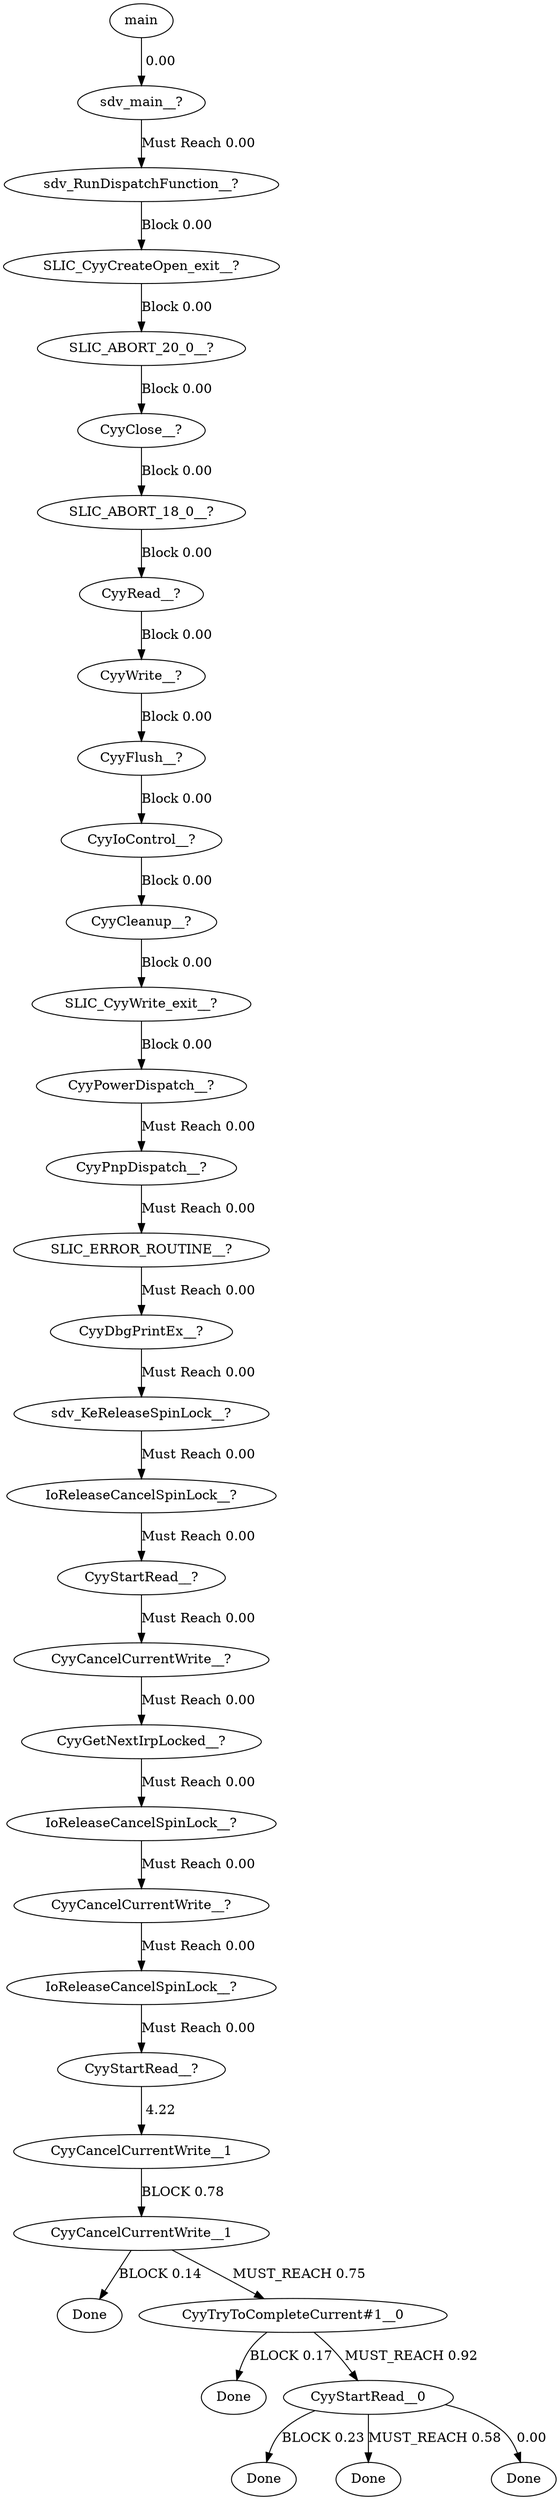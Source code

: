 digraph TG {
0 [label="main"]
1 [label="sdv_main__?"]
2 [label="sdv_RunDispatchFunction__?"]
3 [label="SLIC_CyyCreateOpen_exit__?"]
4 [label="SLIC_ABORT_20_0__?"]
5 [label="CyyClose__?"]
6 [label="SLIC_ABORT_18_0__?"]
7 [label="CyyRead__?"]
8 [label="CyyWrite__?"]
9 [label="CyyFlush__?"]
10 [label="CyyIoControl__?"]
11 [label="CyyCleanup__?"]
12 [label="SLIC_CyyWrite_exit__?"]
13 [label="CyyPowerDispatch__?"]
14 [label="CyyPnpDispatch__?"]
15 [label="SLIC_ERROR_ROUTINE__?"]
16 [label="CyyDbgPrintEx__?"]
17 [label="sdv_KeReleaseSpinLock__?"]
18 [label="IoReleaseCancelSpinLock__?"]
19 [label="CyyStartRead__?"]
20 [label="CyyCancelCurrentWrite__?"]
21 [label="CyyGetNextIrpLocked__?"]
22 [label="IoReleaseCancelSpinLock__?"]
23 [label="CyyCancelCurrentWrite__?"]
24 [label="IoReleaseCancelSpinLock__?"]
25 [label="CyyStartRead__?"]
26 [label="CyyCancelCurrentWrite__1"]
27 [label="CyyCancelCurrentWrite__1"]
28 [label="Done"]
29 [label="CyyTryToCompleteCurrent#1__0"]
30 [label="Done"]
31 [label="CyyStartRead__0"]
32 [label="Done"]
33 [label="Done"]
34 [label="Done"]
0 -> 1 [label=" 0.00"]
1 -> 2 [label="Must Reach 0.00"]
2 -> 3 [label="Block 0.00"]
3 -> 4 [label="Block 0.00"]
4 -> 5 [label="Block 0.00"]
5 -> 6 [label="Block 0.00"]
6 -> 7 [label="Block 0.00"]
7 -> 8 [label="Block 0.00"]
8 -> 9 [label="Block 0.00"]
9 -> 10 [label="Block 0.00"]
10 -> 11 [label="Block 0.00"]
11 -> 12 [label="Block 0.00"]
12 -> 13 [label="Block 0.00"]
13 -> 14 [label="Must Reach 0.00"]
14 -> 15 [label="Must Reach 0.00"]
15 -> 16 [label="Must Reach 0.00"]
16 -> 17 [label="Must Reach 0.00"]
17 -> 18 [label="Must Reach 0.00"]
18 -> 19 [label="Must Reach 0.00"]
19 -> 20 [label="Must Reach 0.00"]
20 -> 21 [label="Must Reach 0.00"]
21 -> 22 [label="Must Reach 0.00"]
22 -> 23 [label="Must Reach 0.00"]
23 -> 24 [label="Must Reach 0.00"]
24 -> 25 [label="Must Reach 0.00"]
25 -> 26 [label=" 4.22"]
26 -> 27 [label="BLOCK 0.78"]
27 -> 28 [label="BLOCK 0.14"]
27 -> 29 [label="MUST_REACH 0.75"]
29 -> 30 [label="BLOCK 0.17"]
29 -> 31 [label="MUST_REACH 0.92"]
31 -> 32 [label="BLOCK 0.23"]
31 -> 33 [label="MUST_REACH 0.58"]
31 -> 34 [label=" 0.00"]
}
